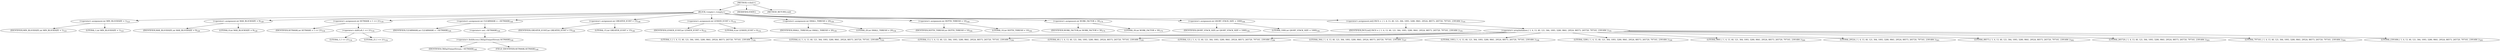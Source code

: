digraph "&lt;clinit&gt;" {  
"6641" [label = <(METHOD,&lt;clinit&gt;)> ]
"6642" [label = <(BLOCK,&lt;empty&gt;,&lt;empty&gt;)> ]
"6643" [label = <(&lt;operator&gt;.assignment,int MIN_BLOCKSIZE = 1)<SUB>123</SUB>> ]
"6644" [label = <(IDENTIFIER,MIN_BLOCKSIZE,int MIN_BLOCKSIZE = 1)<SUB>123</SUB>> ]
"6645" [label = <(LITERAL,1,int MIN_BLOCKSIZE = 1)<SUB>123</SUB>> ]
"6646" [label = <(&lt;operator&gt;.assignment,int MAX_BLOCKSIZE = 9)<SUB>128</SUB>> ]
"6647" [label = <(IDENTIFIER,MAX_BLOCKSIZE,int MAX_BLOCKSIZE = 9)<SUB>128</SUB>> ]
"6648" [label = <(LITERAL,9,int MAX_BLOCKSIZE = 9)<SUB>128</SUB>> ]
"6649" [label = <(&lt;operator&gt;.assignment,int SETMASK = 1 &lt;&lt; 21)<SUB>134</SUB>> ]
"6650" [label = <(IDENTIFIER,SETMASK,int SETMASK = 1 &lt;&lt; 21)<SUB>134</SUB>> ]
"6651" [label = <(&lt;operator&gt;.shiftLeft,1 &lt;&lt; 21)<SUB>134</SUB>> ]
"6652" [label = <(LITERAL,1,1 &lt;&lt; 21)<SUB>134</SUB>> ]
"6653" [label = <(LITERAL,21,1 &lt;&lt; 21)<SUB>134</SUB>> ]
"6654" [label = <(&lt;operator&gt;.assignment,int CLEARMASK = ~SETMASK)<SUB>140</SUB>> ]
"6655" [label = <(IDENTIFIER,CLEARMASK,int CLEARMASK = ~SETMASK)<SUB>140</SUB>> ]
"6656" [label = <(&lt;operator&gt;.not,~SETMASK)<SUB>140</SUB>> ]
"6657" [label = <(&lt;operator&gt;.fieldAccess,CBZip2OutputStream.SETMASK)<SUB>140</SUB>> ]
"6658" [label = <(IDENTIFIER,CBZip2OutputStream,~SETMASK)<SUB>140</SUB>> ]
"6659" [label = <(FIELD_IDENTIFIER,SETMASK,SETMASK)<SUB>140</SUB>> ]
"6660" [label = <(&lt;operator&gt;.assignment,int GREATER_ICOST = 15)<SUB>146</SUB>> ]
"6661" [label = <(IDENTIFIER,GREATER_ICOST,int GREATER_ICOST = 15)<SUB>146</SUB>> ]
"6662" [label = <(LITERAL,15,int GREATER_ICOST = 15)<SUB>146</SUB>> ]
"6663" [label = <(&lt;operator&gt;.assignment,int LESSER_ICOST = 0)<SUB>152</SUB>> ]
"6664" [label = <(IDENTIFIER,LESSER_ICOST,int LESSER_ICOST = 0)<SUB>152</SUB>> ]
"6665" [label = <(LITERAL,0,int LESSER_ICOST = 0)<SUB>152</SUB>> ]
"6666" [label = <(&lt;operator&gt;.assignment,int SMALL_THRESH = 20)<SUB>158</SUB>> ]
"6667" [label = <(IDENTIFIER,SMALL_THRESH,int SMALL_THRESH = 20)<SUB>158</SUB>> ]
"6668" [label = <(LITERAL,20,int SMALL_THRESH = 20)<SUB>158</SUB>> ]
"6669" [label = <(&lt;operator&gt;.assignment,int DEPTH_THRESH = 10)<SUB>164</SUB>> ]
"6670" [label = <(IDENTIFIER,DEPTH_THRESH,int DEPTH_THRESH = 10)<SUB>164</SUB>> ]
"6671" [label = <(LITERAL,10,int DEPTH_THRESH = 10)<SUB>164</SUB>> ]
"6672" [label = <(&lt;operator&gt;.assignment,int WORK_FACTOR = 30)<SUB>170</SUB>> ]
"6673" [label = <(IDENTIFIER,WORK_FACTOR,int WORK_FACTOR = 30)<SUB>170</SUB>> ]
"6674" [label = <(LITERAL,30,int WORK_FACTOR = 30)<SUB>170</SUB>> ]
"6675" [label = <(&lt;operator&gt;.assignment,int QSORT_STACK_SIZE = 1000)<SUB>184</SUB>> ]
"6676" [label = <(IDENTIFIER,QSORT_STACK_SIZE,int QSORT_STACK_SIZE = 1000)<SUB>184</SUB>> ]
"6677" [label = <(LITERAL,1000,int QSORT_STACK_SIZE = 1000)<SUB>184</SUB>> ]
"6678" [label = <(&lt;operator&gt;.assignment,int[] INCS = { 1, 4, 13, 40, 121, 364, 1093, 3280, 9841, 29524, 88573, 265720, 797161, 2391484 })<SUB>191</SUB>> ]
"6679" [label = <(IDENTIFIER,INCS,int[] INCS = { 1, 4, 13, 40, 121, 364, 1093, 3280, 9841, 29524, 88573, 265720, 797161, 2391484 })<SUB>191</SUB>> ]
"6680" [label = <(&lt;operator&gt;.arrayInitializer,{ 1, 4, 13, 40, 121, 364, 1093, 3280, 9841, 29524, 88573, 265720, 797161, 2391484 })<SUB>191</SUB>> ]
"6681" [label = <(LITERAL,1,{ 1, 4, 13, 40, 121, 364, 1093, 3280, 9841, 29524, 88573, 265720, 797161, 2391484 })<SUB>192</SUB>> ]
"6682" [label = <(LITERAL,4,{ 1, 4, 13, 40, 121, 364, 1093, 3280, 9841, 29524, 88573, 265720, 797161, 2391484 })<SUB>193</SUB>> ]
"6683" [label = <(LITERAL,13,{ 1, 4, 13, 40, 121, 364, 1093, 3280, 9841, 29524, 88573, 265720, 797161, 2391484 })<SUB>194</SUB>> ]
"6684" [label = <(LITERAL,40,{ 1, 4, 13, 40, 121, 364, 1093, 3280, 9841, 29524, 88573, 265720, 797161, 2391484 })<SUB>195</SUB>> ]
"6685" [label = <(LITERAL,121,{ 1, 4, 13, 40, 121, 364, 1093, 3280, 9841, 29524, 88573, 265720, 797161, 2391484 })<SUB>196</SUB>> ]
"6686" [label = <(LITERAL,364,{ 1, 4, 13, 40, 121, 364, 1093, 3280, 9841, 29524, 88573, 265720, 797161, 2391484 })<SUB>197</SUB>> ]
"6687" [label = <(LITERAL,1093,{ 1, 4, 13, 40, 121, 364, 1093, 3280, 9841, 29524, 88573, 265720, 797161, 2391484 })<SUB>198</SUB>> ]
"6688" [label = <(LITERAL,3280,{ 1, 4, 13, 40, 121, 364, 1093, 3280, 9841, 29524, 88573, 265720, 797161, 2391484 })<SUB>199</SUB>> ]
"6689" [label = <(LITERAL,9841,{ 1, 4, 13, 40, 121, 364, 1093, 3280, 9841, 29524, 88573, 265720, 797161, 2391484 })<SUB>200</SUB>> ]
"6690" [label = <(LITERAL,29524,{ 1, 4, 13, 40, 121, 364, 1093, 3280, 9841, 29524, 88573, 265720, 797161, 2391484 })<SUB>201</SUB>> ]
"6691" [label = <(LITERAL,88573,{ 1, 4, 13, 40, 121, 364, 1093, 3280, 9841, 29524, 88573, 265720, 797161, 2391484 })<SUB>202</SUB>> ]
"6692" [label = <(LITERAL,265720,{ 1, 4, 13, 40, 121, 364, 1093, 3280, 9841, 29524, 88573, 265720, 797161, 2391484 })<SUB>203</SUB>> ]
"6693" [label = <(LITERAL,797161,{ 1, 4, 13, 40, 121, 364, 1093, 3280, 9841, 29524, 88573, 265720, 797161, 2391484 })<SUB>204</SUB>> ]
"6694" [label = <(LITERAL,2391484,{ 1, 4, 13, 40, 121, 364, 1093, 3280, 9841, 29524, 88573, 265720, 797161, 2391484 })<SUB>205</SUB>> ]
"6695" [label = <(MODIFIER,STATIC)> ]
"6696" [label = <(METHOD_RETURN,void)> ]
  "6641" -> "6642" 
  "6641" -> "6695" 
  "6641" -> "6696" 
  "6642" -> "6643" 
  "6642" -> "6646" 
  "6642" -> "6649" 
  "6642" -> "6654" 
  "6642" -> "6660" 
  "6642" -> "6663" 
  "6642" -> "6666" 
  "6642" -> "6669" 
  "6642" -> "6672" 
  "6642" -> "6675" 
  "6642" -> "6678" 
  "6643" -> "6644" 
  "6643" -> "6645" 
  "6646" -> "6647" 
  "6646" -> "6648" 
  "6649" -> "6650" 
  "6649" -> "6651" 
  "6651" -> "6652" 
  "6651" -> "6653" 
  "6654" -> "6655" 
  "6654" -> "6656" 
  "6656" -> "6657" 
  "6657" -> "6658" 
  "6657" -> "6659" 
  "6660" -> "6661" 
  "6660" -> "6662" 
  "6663" -> "6664" 
  "6663" -> "6665" 
  "6666" -> "6667" 
  "6666" -> "6668" 
  "6669" -> "6670" 
  "6669" -> "6671" 
  "6672" -> "6673" 
  "6672" -> "6674" 
  "6675" -> "6676" 
  "6675" -> "6677" 
  "6678" -> "6679" 
  "6678" -> "6680" 
  "6680" -> "6681" 
  "6680" -> "6682" 
  "6680" -> "6683" 
  "6680" -> "6684" 
  "6680" -> "6685" 
  "6680" -> "6686" 
  "6680" -> "6687" 
  "6680" -> "6688" 
  "6680" -> "6689" 
  "6680" -> "6690" 
  "6680" -> "6691" 
  "6680" -> "6692" 
  "6680" -> "6693" 
  "6680" -> "6694" 
}
